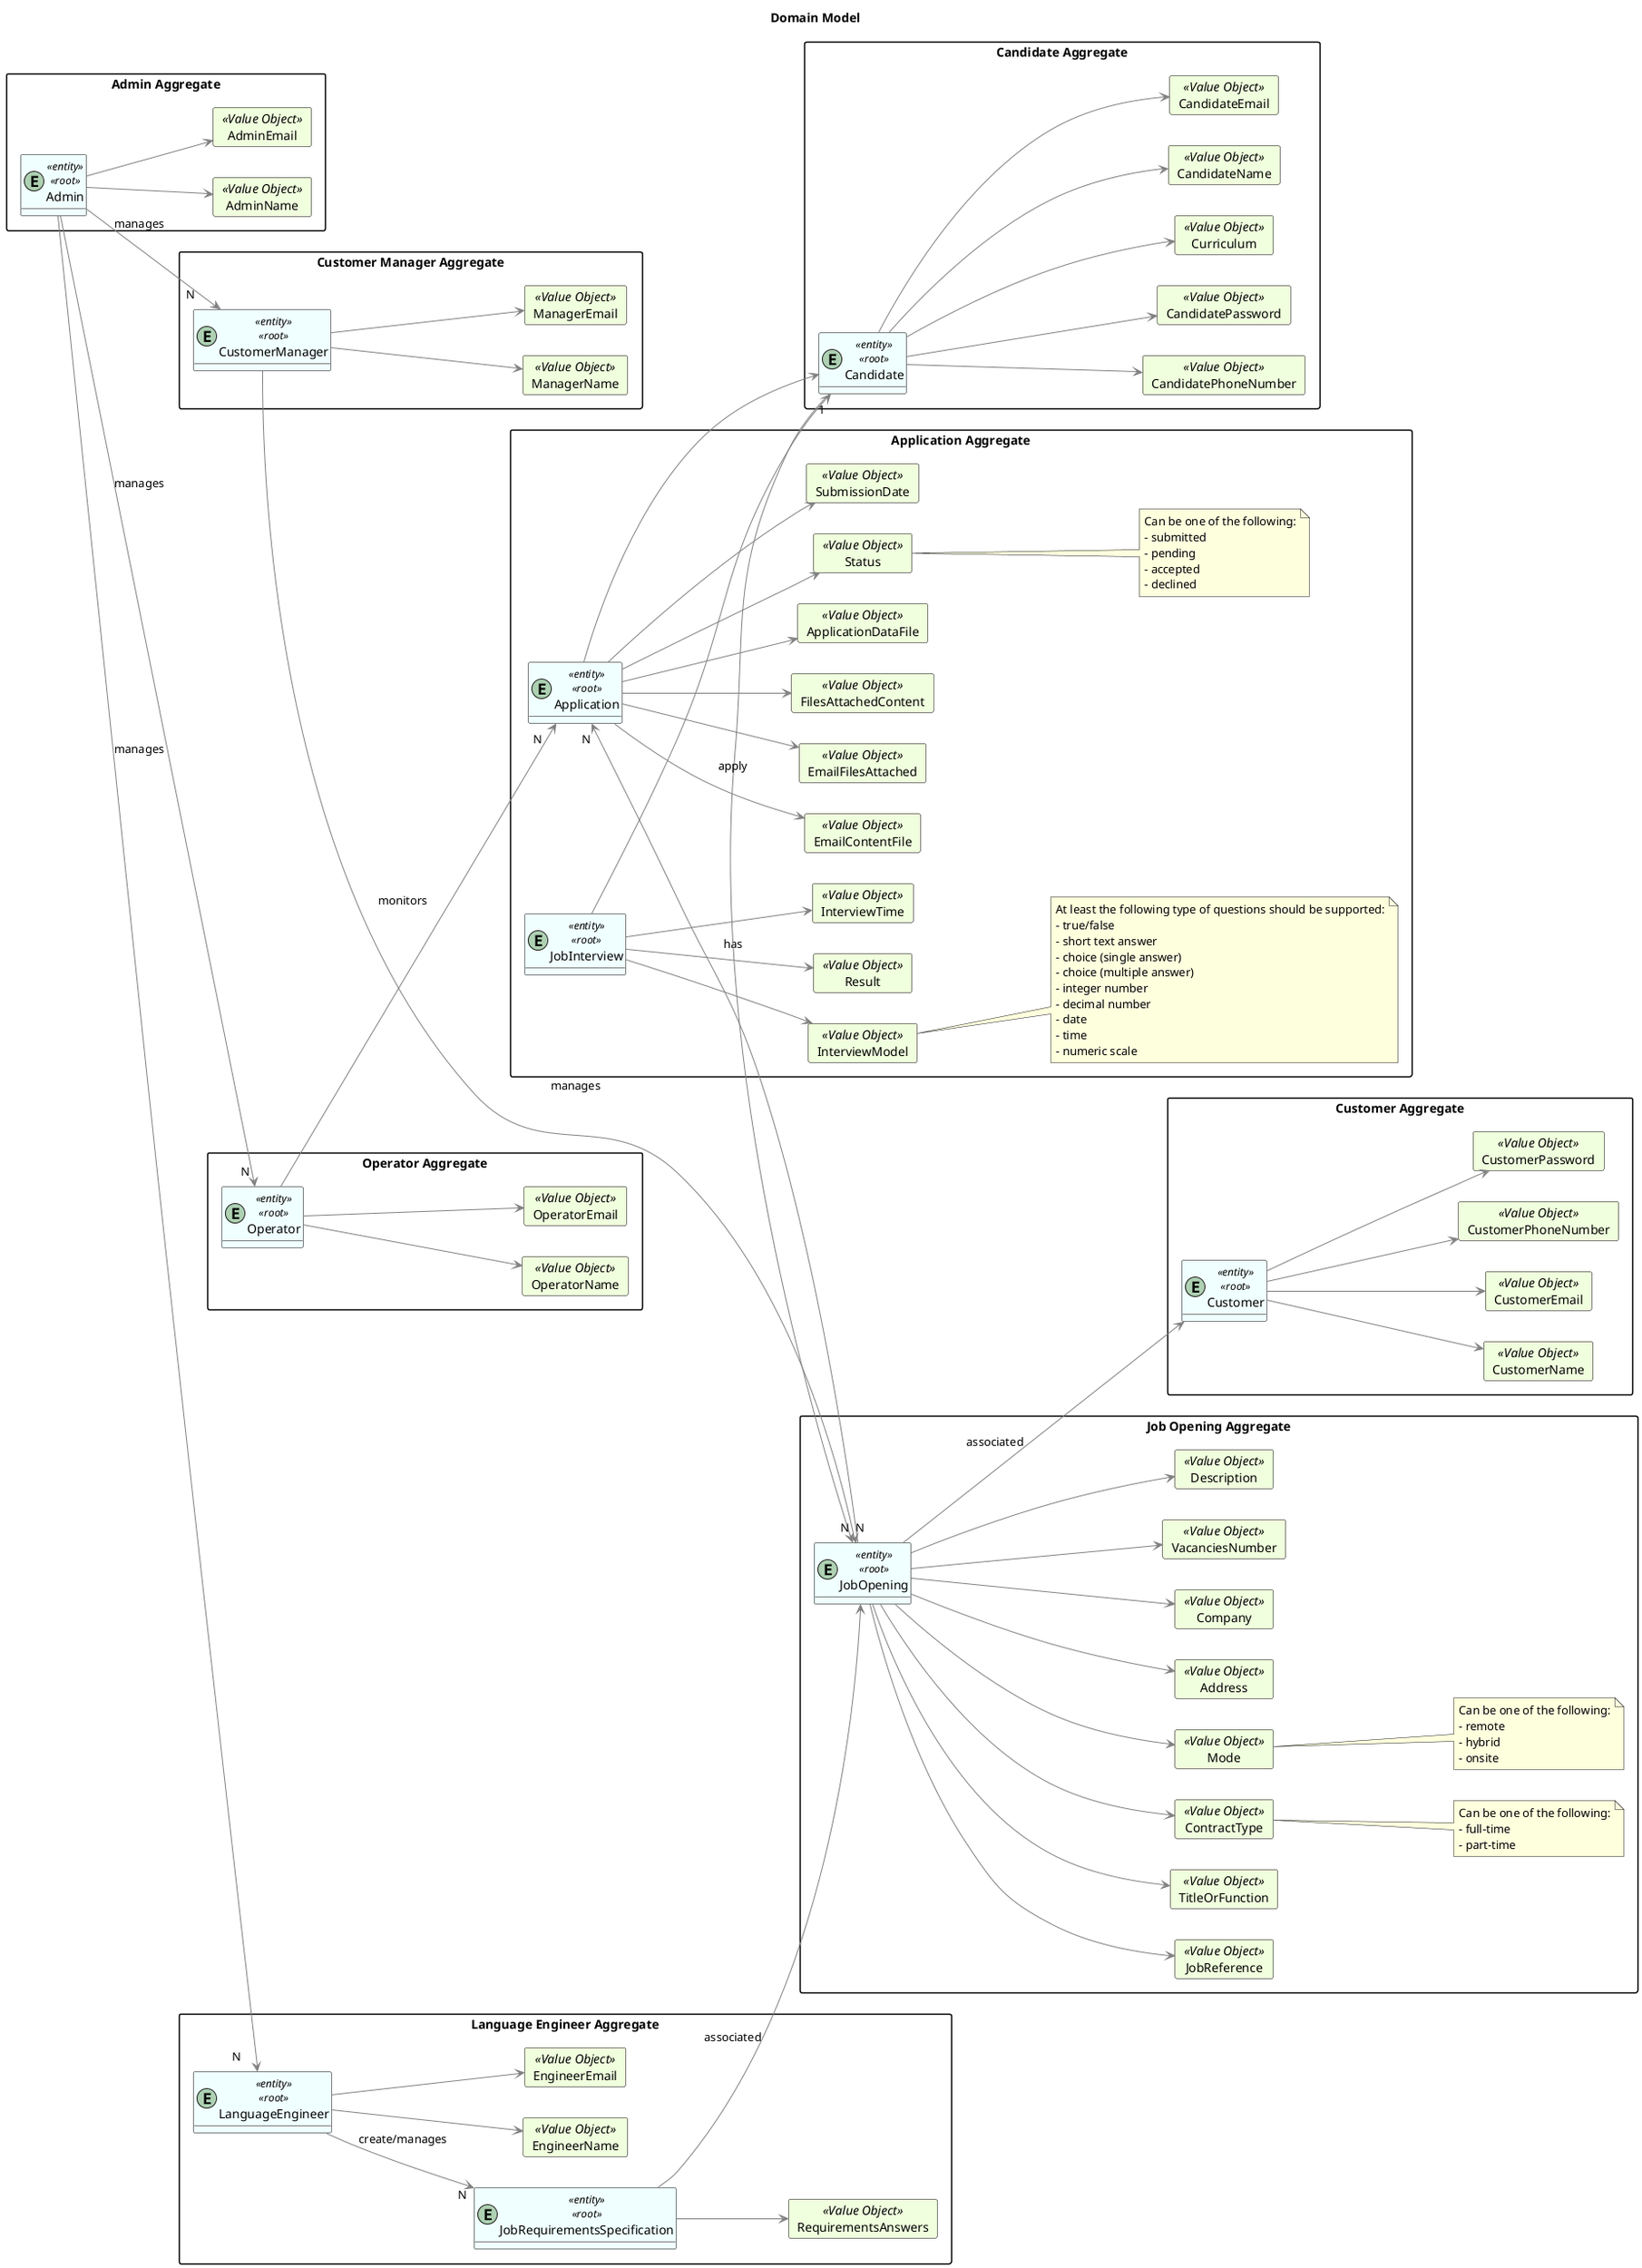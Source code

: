 @startuml
hide methods
left to right direction

Title "Domain Model"

skinparam class {
    LifeLineBorderColor DarkBlue
    LifeLineBackgroundColor APPLICATION
    BackgroundColor #F0FFFF
    ArrowColor grey
    BorderColor black
}

skinparam packageStyle rectangle

skinparam card {
    LifeLineBorderColor Green
    LifeLineBackgroundColor APPLICATION
    BackgroundColor #F0FFDD
    ArrowColor DarkGrey
    BorderColor Black
}

package "Admin Aggregate" {
entity Admin <<entity>><<root>>

    card AdminName <<Value Object>> {
    }
    card AdminEmail <<Value Object>> {
    }

        Admin --> AdminEmail
        Admin --> AdminName
}

package "Customer Manager Aggregate"{
entity CustomerManager <<entity>><<root>>

    card ManagerName <<Value Object>> {
    }
    card ManagerEmail <<Value Object>> {
    }

        CustomerManager --> ManagerName
        CustomerManager --> ManagerEmail

}

package "Customer Aggregate"{
entity Customer <<entity>><<root>>

    card CustomerName <<Value Object>> {
    }
    card CustomerEmail <<Value Object>> {
    }
    card CustomerPhoneNumber <<Value Object>> {
    }
    card CustomerPassword <<Value Object>> {
    }

        Customer --> CustomerEmail
        Customer --> CustomerName
        Customer --> CustomerPhoneNumber
        Customer --> CustomerPassword
}

package "Operator Aggregate"{
entity Operator <<entity>><<root>>

    card OperatorName <<Value Object>> {
    }
    card OperatorEmail <<Value Object>> {
    }

        Operator --> OperatorEmail
        Operator --> OperatorName

}

package "Candidate Aggregate"{
entity Candidate <<entity>><<root>>

    card CandidateName <<Value Object>> {
    }
    card CandidateEmail <<Value Object>> {
    }
    card CandidatePhoneNumber <<Value Object>> {
    }
    card CandidatePassword <<Value Object>> {
    }
    card Curriculum <<Value Object>> {
    }

        Candidate --> CandidateEmail
        Candidate --> CandidateName
        Candidate --> CandidatePhoneNumber
        Candidate --> CandidatePassword
        Candidate --> Curriculum

}

package "Language Engineer Aggregate"{
entity LanguageEngineer <<entity>><<root>>

    card EngineerName <<Value Object>> {
    }
    card EngineerEmail <<Value Object>> {
    }

        LanguageEngineer --> EngineerEmail
        LanguageEngineer --> EngineerName

entity JobRequirementsSpecification <<entity>><<root>>

    card RequirementsAnswers <<Value Object>>{
    }

        JobRequirementsSpecification --> RequirementsAnswers

}

package "Job Opening Aggregate"{
entity JobOpening <<entity>><<root>>

    card JobReference <<Value Object>> {
    }
    card TitleOrFunction <<Value Object>> {
    }
    card ContractType <<Value Object>> {
    }
    card Mode <<Value Object>> {
    }
    card Address <<Value Object>> {
    }
    card Company <<Value Object>> {
    }
    card VacanciesNumber <<Value Object>> {
    }
    card Description <<Value Object>> {
    }

    JobOpening --> JobReference
    JobOpening --> TitleOrFunction
    JobOpening --> ContractType
    JobOpening --> Mode
    JobOpening --> Address
    JobOpening --> Company
    JobOpening --> VacanciesNumber
    JobOpening --> Description

    note right of ContractType
        Can be one of the following:
        - full-time
        - part-time
    end note

    note right of Mode
         Can be one of the following:
         - remote
         - hybrid
         - onsite
    end note
}

package "Application Aggregate"{
entity Application <<entity>><<root>>

    card EmailContentFile <<Value Object>> {
    }
    card EmailFilesAttached <<Value Object>>{
    }
    card FilesAttachedContent <<Value Object>>{
    }
    card ApplicationDataFile <<Value Object>>{
    }
    card Status <<Value Object>>{
    }
    card SubmissionDate <<Value Object>>{
    }

    Application --> EmailContentFile
    Application --> EmailFilesAttached
    Application --> FilesAttachedContent
    Application --> ApplicationDataFile
    Application --> Status
    Application --> SubmissionDate

    note right of Status
        Can be one of the following:
        - submitted
        - pending
        - accepted
        - declined
    end note

    entity JobInterview <<entity>><<root>>

        card InterviewModel <<Value Object>> {
        }
        card Result <<Value Object>> {
        }
        card InterviewTime <<Value Object>> {
        }

        JobInterview --> InterviewModel
        JobInterview --> Result
        JobInterview --> InterviewTime

    note right of InterviewModel
        At least the following type of questions should be supported:
        - true/false
        - short text answer
        - choice (single answer)
        - choice (multiple answer)
        - integer number
        - decimal number
        - date
        - time
        - numeric scale
    end note
}

    CustomerManager --> "N " JobOpening : manages

    JobOpening --> "N " Application : has
    JobOpening --> Customer : associated

    Application --> Candidate

    JobInterview --> "1" Candidate

    Admin --> "N " Operator : manages
    Admin --> "N     " CustomerManager : manages
    Admin --> "N     " LanguageEngineer : manages

    Candidate --> "  N" JobOpening : apply

    Operator --> "N   " Application : monitors

    LanguageEngineer --> "N" JobRequirementsSpecification : create/manages

    JobRequirementsSpecification --> JobOpening : associated

@enduml